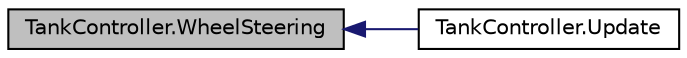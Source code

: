 digraph "TankController.WheelSteering"
{
  edge [fontname="Helvetica",fontsize="10",labelfontname="Helvetica",labelfontsize="10"];
  node [fontname="Helvetica",fontsize="10",shape=record];
  rankdir="LR";
  Node42 [label="TankController.WheelSteering",height=0.2,width=0.4,color="black", fillcolor="grey75", style="filled", fontcolor="black"];
  Node42 -> Node43 [dir="back",color="midnightblue",fontsize="10",style="solid",fontname="Helvetica"];
  Node43 [label="TankController.Update",height=0.2,width=0.4,color="black", fillcolor="white", style="filled",URL="$class_tank_controller.html#ad5f799f87d9266adb30541e80c762d38",tooltip="Update is called once per frame "];
}
